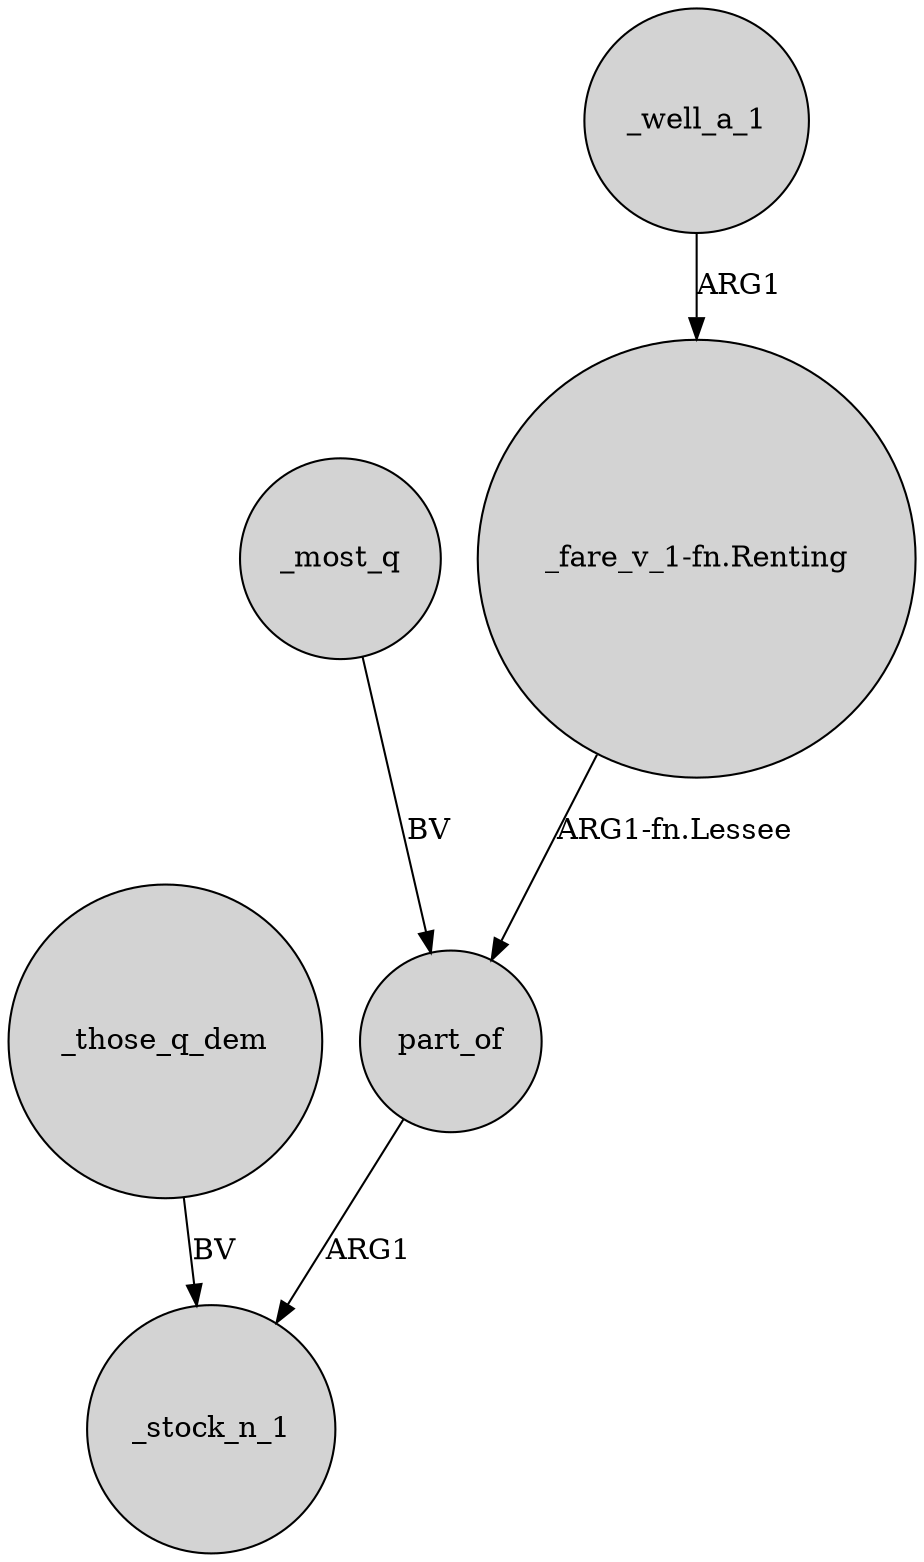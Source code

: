 digraph {
	node [shape=circle style=filled]
	_those_q_dem -> _stock_n_1 [label=BV]
	_most_q -> part_of [label=BV]
	part_of -> _stock_n_1 [label=ARG1]
	"_fare_v_1-fn.Renting" -> part_of [label="ARG1-fn.Lessee"]
	_well_a_1 -> "_fare_v_1-fn.Renting" [label=ARG1]
}
